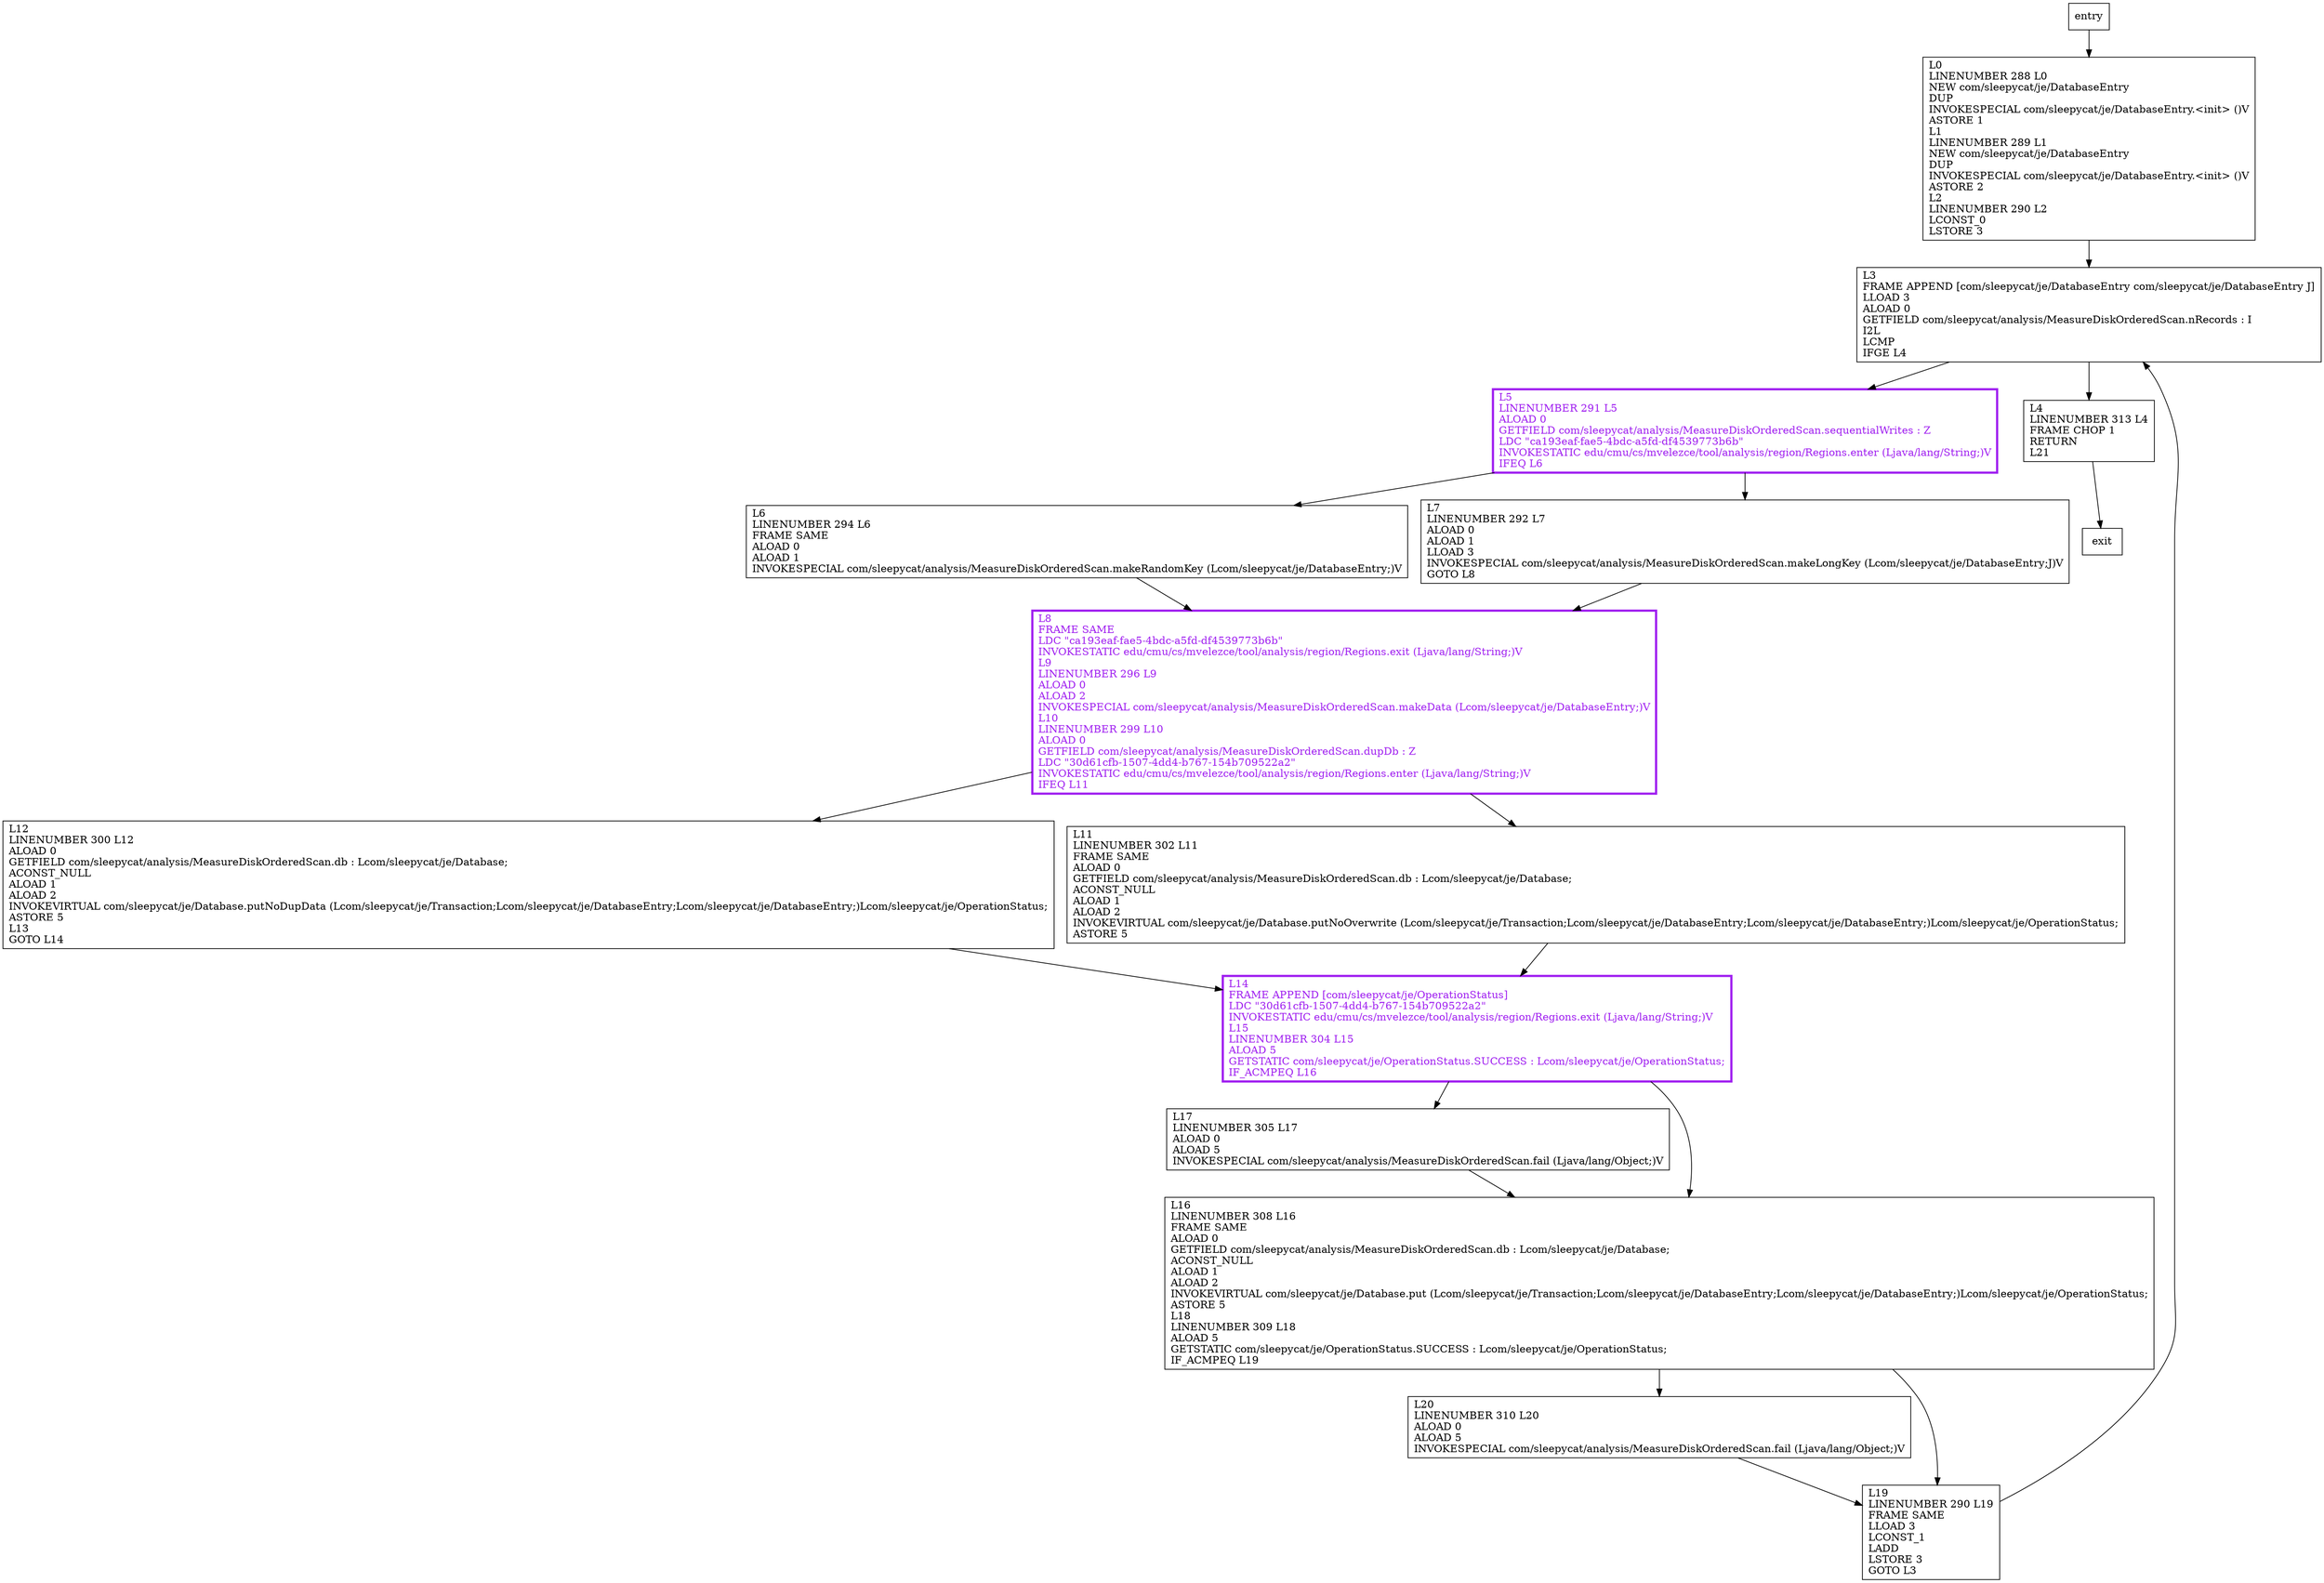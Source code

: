 digraph populate {
node [shape=record];
1358215229 [label="L3\lFRAME APPEND [com/sleepycat/je/DatabaseEntry com/sleepycat/je/DatabaseEntry J]\lLLOAD 3\lALOAD 0\lGETFIELD com/sleepycat/analysis/MeasureDiskOrderedScan.nRecords : I\lI2L\lLCMP\lIFGE L4\l"];
1719854757 [label="L12\lLINENUMBER 300 L12\lALOAD 0\lGETFIELD com/sleepycat/analysis/MeasureDiskOrderedScan.db : Lcom/sleepycat/je/Database;\lACONST_NULL\lALOAD 1\lALOAD 2\lINVOKEVIRTUAL com/sleepycat/je/Database.putNoDupData (Lcom/sleepycat/je/Transaction;Lcom/sleepycat/je/DatabaseEntry;Lcom/sleepycat/je/DatabaseEntry;)Lcom/sleepycat/je/OperationStatus;\lASTORE 5\lL13\lGOTO L14\l"];
1567010362 [label="L0\lLINENUMBER 288 L0\lNEW com/sleepycat/je/DatabaseEntry\lDUP\lINVOKESPECIAL com/sleepycat/je/DatabaseEntry.\<init\> ()V\lASTORE 1\lL1\lLINENUMBER 289 L1\lNEW com/sleepycat/je/DatabaseEntry\lDUP\lINVOKESPECIAL com/sleepycat/je/DatabaseEntry.\<init\> ()V\lASTORE 2\lL2\lLINENUMBER 290 L2\lLCONST_0\lLSTORE 3\l"];
284902773 [label="L14\lFRAME APPEND [com/sleepycat/je/OperationStatus]\lLDC \"30d61cfb-1507-4dd4-b767-154b709522a2\"\lINVOKESTATIC edu/cmu/cs/mvelezce/tool/analysis/region/Regions.exit (Ljava/lang/String;)V\lL15\lLINENUMBER 304 L15\lALOAD 5\lGETSTATIC com/sleepycat/je/OperationStatus.SUCCESS : Lcom/sleepycat/je/OperationStatus;\lIF_ACMPEQ L16\l"];
269685385 [label="L5\lLINENUMBER 291 L5\lALOAD 0\lGETFIELD com/sleepycat/analysis/MeasureDiskOrderedScan.sequentialWrites : Z\lLDC \"ca193eaf-fae5-4bdc-a5fd-df4539773b6b\"\lINVOKESTATIC edu/cmu/cs/mvelezce/tool/analysis/region/Regions.enter (Ljava/lang/String;)V\lIFEQ L6\l"];
226800546 [label="L17\lLINENUMBER 305 L17\lALOAD 0\lALOAD 5\lINVOKESPECIAL com/sleepycat/analysis/MeasureDiskOrderedScan.fail (Ljava/lang/Object;)V\l"];
1778300121 [label="L20\lLINENUMBER 310 L20\lALOAD 0\lALOAD 5\lINVOKESPECIAL com/sleepycat/analysis/MeasureDiskOrderedScan.fail (Ljava/lang/Object;)V\l"];
1688277354 [label="L6\lLINENUMBER 294 L6\lFRAME SAME\lALOAD 0\lALOAD 1\lINVOKESPECIAL com/sleepycat/analysis/MeasureDiskOrderedScan.makeRandomKey (Lcom/sleepycat/je/DatabaseEntry;)V\l"];
180654430 [label="L11\lLINENUMBER 302 L11\lFRAME SAME\lALOAD 0\lGETFIELD com/sleepycat/analysis/MeasureDiskOrderedScan.db : Lcom/sleepycat/je/Database;\lACONST_NULL\lALOAD 1\lALOAD 2\lINVOKEVIRTUAL com/sleepycat/je/Database.putNoOverwrite (Lcom/sleepycat/je/Transaction;Lcom/sleepycat/je/DatabaseEntry;Lcom/sleepycat/je/DatabaseEntry;)Lcom/sleepycat/je/OperationStatus;\lASTORE 5\l"];
593792301 [label="L19\lLINENUMBER 290 L19\lFRAME SAME\lLLOAD 3\lLCONST_1\lLADD\lLSTORE 3\lGOTO L3\l"];
435070844 [label="L8\lFRAME SAME\lLDC \"ca193eaf-fae5-4bdc-a5fd-df4539773b6b\"\lINVOKESTATIC edu/cmu/cs/mvelezce/tool/analysis/region/Regions.exit (Ljava/lang/String;)V\lL9\lLINENUMBER 296 L9\lALOAD 0\lALOAD 2\lINVOKESPECIAL com/sleepycat/analysis/MeasureDiskOrderedScan.makeData (Lcom/sleepycat/je/DatabaseEntry;)V\lL10\lLINENUMBER 299 L10\lALOAD 0\lGETFIELD com/sleepycat/analysis/MeasureDiskOrderedScan.dupDb : Z\lLDC \"30d61cfb-1507-4dd4-b767-154b709522a2\"\lINVOKESTATIC edu/cmu/cs/mvelezce/tool/analysis/region/Regions.enter (Ljava/lang/String;)V\lIFEQ L11\l"];
207514021 [label="L4\lLINENUMBER 313 L4\lFRAME CHOP 1\lRETURN\lL21\l"];
299989139 [label="L7\lLINENUMBER 292 L7\lALOAD 0\lALOAD 1\lLLOAD 3\lINVOKESPECIAL com/sleepycat/analysis/MeasureDiskOrderedScan.makeLongKey (Lcom/sleepycat/je/DatabaseEntry;J)V\lGOTO L8\l"];
2093139281 [label="L16\lLINENUMBER 308 L16\lFRAME SAME\lALOAD 0\lGETFIELD com/sleepycat/analysis/MeasureDiskOrderedScan.db : Lcom/sleepycat/je/Database;\lACONST_NULL\lALOAD 1\lALOAD 2\lINVOKEVIRTUAL com/sleepycat/je/Database.put (Lcom/sleepycat/je/Transaction;Lcom/sleepycat/je/DatabaseEntry;Lcom/sleepycat/je/DatabaseEntry;)Lcom/sleepycat/je/OperationStatus;\lASTORE 5\lL18\lLINENUMBER 309 L18\lALOAD 5\lGETSTATIC com/sleepycat/je/OperationStatus.SUCCESS : Lcom/sleepycat/je/OperationStatus;\lIF_ACMPEQ L19\l"];
entry;
exit;
1358215229 -> 269685385;
1358215229 -> 207514021;
1719854757 -> 284902773;
1567010362 -> 1358215229;
284902773 -> 226800546;
284902773 -> 2093139281;
269685385 -> 299989139;
269685385 -> 1688277354;
226800546 -> 2093139281;
1778300121 -> 593792301;
1688277354 -> 435070844;
180654430 -> 284902773;
entry -> 1567010362;
593792301 -> 1358215229;
435070844 -> 1719854757;
435070844 -> 180654430;
207514021 -> exit;
299989139 -> 435070844;
2093139281 -> 593792301;
2093139281 -> 1778300121;
284902773[fontcolor="purple", penwidth=3, color="purple"];
269685385[fontcolor="purple", penwidth=3, color="purple"];
435070844[fontcolor="purple", penwidth=3, color="purple"];
}

